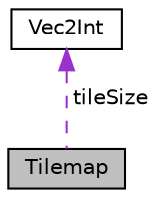 digraph "Tilemap"
{
 // LATEX_PDF_SIZE
  edge [fontname="Helvetica",fontsize="10",labelfontname="Helvetica",labelfontsize="10"];
  node [fontname="Helvetica",fontsize="10",shape=record];
  Node1 [label="Tilemap",height=0.2,width=0.4,color="black", fillcolor="grey75", style="filled", fontcolor="black",tooltip=" "];
  Node2 -> Node1 [dir="back",color="darkorchid3",fontsize="10",style="dashed",label=" tileSize" ,fontname="Helvetica"];
  Node2 [label="Vec2Int",height=0.2,width=0.4,color="black", fillcolor="white", style="filled",URL="$struct_vec2_int.html",tooltip=" "];
}
